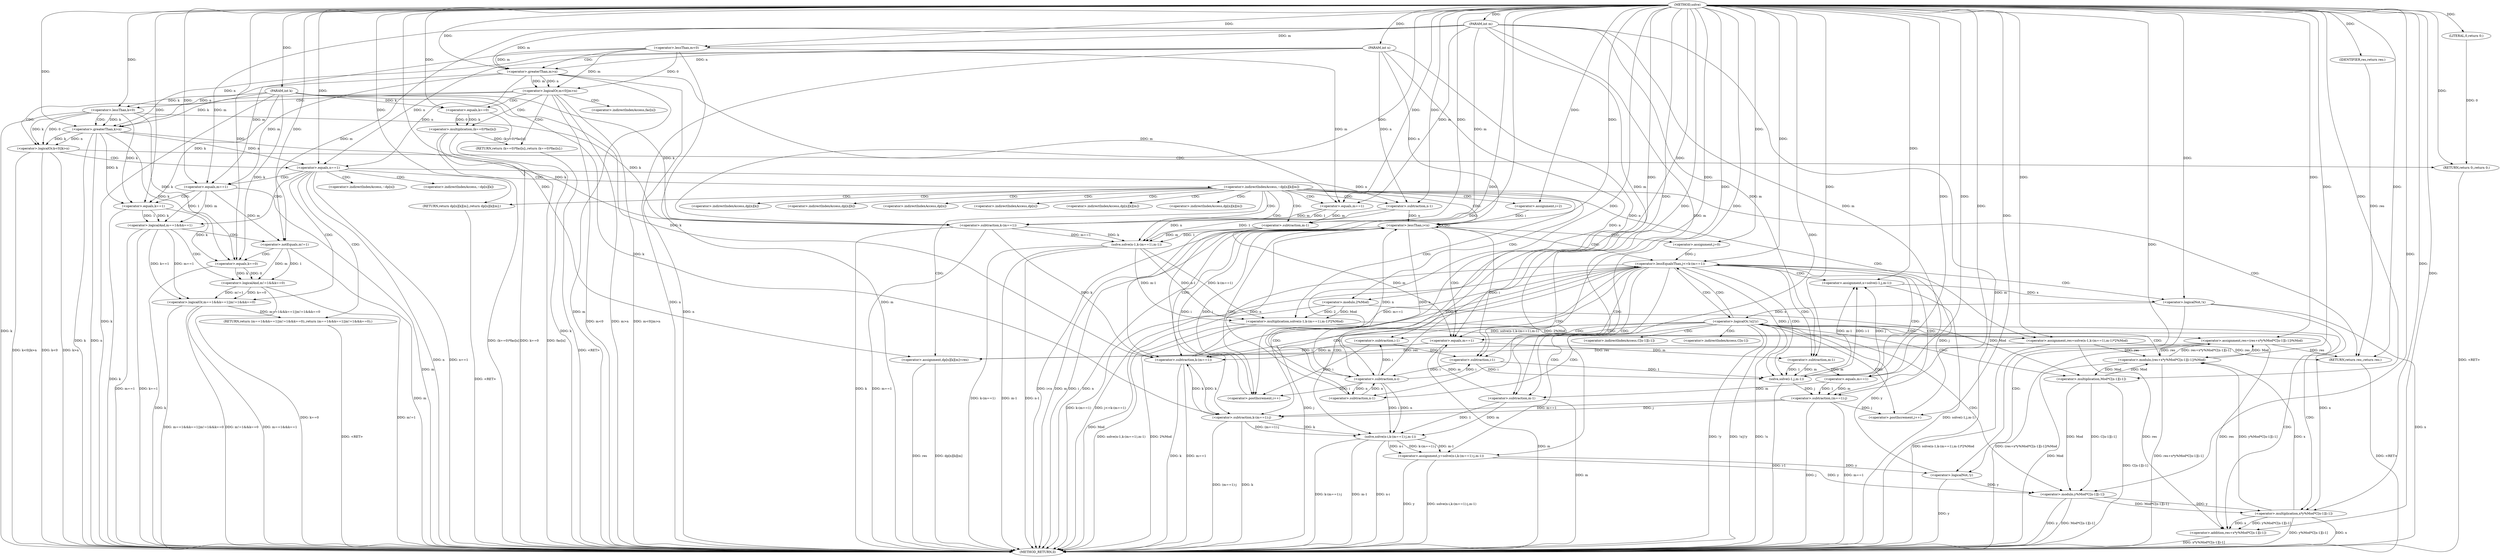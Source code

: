 digraph "solve" {  
"1000102" [label = "(METHOD,solve)" ]
"1000280" [label = "(METHOD_RETURN,ll)" ]
"1000103" [label = "(PARAM,int n)" ]
"1000104" [label = "(PARAM,int k)" ]
"1000105" [label = "(PARAM,int m)" ]
"1000170" [label = "(<operator>.assignment,res=solve(n-1,k-(m==1),m-1)*2%Mod)" ]
"1000269" [label = "(<operator>.assignment,dp[n][k][m]=res)" ]
"1000278" [label = "(RETURN,return res;,return res;)" ]
"1000108" [label = "(<operator>.logicalOr,m<0||m>n)" ]
"1000115" [label = "(RETURN,return (k==0)*fac[n];,return (k==0)*fac[n];)" ]
"1000124" [label = "(<operator>.logicalOr,k<0||k>n)" ]
"1000131" [label = "(RETURN,return 0;,return 0;)" ]
"1000134" [label = "(<operator>.equals,n==1)" ]
"1000137" [label = "(RETURN,return (m==1&&k==1||m!=1&&k==0);,return (m==1&&k==1||m!=1&&k==0);)" ]
"1000161" [label = "(RETURN,return dp[n][k][m];,return dp[n][k][m];)" ]
"1000190" [label = "(<operator>.assignment,i=2)" ]
"1000193" [label = "(<operator>.lessThan,i<n)" ]
"1000196" [label = "(<operator>.postIncrement,i++)" ]
"1000279" [label = "(IDENTIFIER,res,return res;)" ]
"1000116" [label = "(<operator>.multiplication,(k==0)*fac[n])" ]
"1000132" [label = "(LITERAL,0,return 0;)" ]
"1000138" [label = "(<operator>.logicalOr,m==1&&k==1||m!=1&&k==0)" ]
"1000172" [label = "(<operator>.multiplication,solve(n-1,k-(m==1),m-1)*2%Mod)" ]
"1000200" [label = "(<operator>.assignment,j=0)" ]
"1000203" [label = "(<operator>.lessEqualsThan,j<=k-(m==1))" ]
"1000210" [label = "(<operator>.postIncrement,j++)" ]
"1000109" [label = "(<operator>.lessThan,m<0)" ]
"1000112" [label = "(<operator>.greaterThan,m>n)" ]
"1000125" [label = "(<operator>.lessThan,k<0)" ]
"1000128" [label = "(<operator>.greaterThan,k>n)" ]
"1000173" [label = "(solve,solve(n-1,k-(m==1),m-1))" ]
"1000185" [label = "(<operator>.modulo,2%Mod)" ]
"1000214" [label = "(<operator>.assignment,x=solve(i-1,j,m-1))" ]
"1000225" [label = "(<operator>.assignment,y=solve(n-i,k-(m==1)-j,m-1))" ]
"1000248" [label = "(<operator>.assignment,res=(res+x*y%Mod*C[n-1][i-1])%Mod)" ]
"1000117" [label = "(<operator>.equals,k==0)" ]
"1000139" [label = "(<operator>.logicalAnd,m==1&&k==1)" ]
"1000146" [label = "(<operator>.logicalAnd,m!=1&&k==0)" ]
"1000174" [label = "(<operator>.subtraction,n-1)" ]
"1000177" [label = "(<operator>.subtraction,k-(m==1))" ]
"1000182" [label = "(<operator>.subtraction,m-1)" ]
"1000205" [label = "(<operator>.subtraction,k-(m==1))" ]
"1000242" [label = "(<operator>.logicalOr,!x||!y)" ]
"1000140" [label = "(<operator>.equals,m==1)" ]
"1000143" [label = "(<operator>.equals,k==1)" ]
"1000147" [label = "(<operator>.notEquals,m!=1)" ]
"1000150" [label = "(<operator>.equals,k==0)" ]
"1000179" [label = "(<operator>.equals,m==1)" ]
"1000207" [label = "(<operator>.equals,m==1)" ]
"1000216" [label = "(solve,solve(i-1,j,m-1))" ]
"1000227" [label = "(solve,solve(n-i,k-(m==1)-j,m-1))" ]
"1000250" [label = "(<operator>.modulo,(res+x*y%Mod*C[n-1][i-1])%Mod)" ]
"1000217" [label = "(<operator>.subtraction,i-1)" ]
"1000221" [label = "(<operator>.subtraction,m-1)" ]
"1000228" [label = "(<operator>.subtraction,n-i)" ]
"1000231" [label = "(<operator>.subtraction,k-(m==1)-j)" ]
"1000238" [label = "(<operator>.subtraction,m-1)" ]
"1000243" [label = "(<operator>.logicalNot,!x)" ]
"1000245" [label = "(<operator>.logicalNot,!y)" ]
"1000251" [label = "(<operator>.addition,res+x*y%Mod*C[n-1][i-1])" ]
"1000233" [label = "(<operator>.subtraction,(m==1)-j)" ]
"1000253" [label = "(<operator>.multiplication,x*y%Mod*C[n-1][i-1])" ]
"1000234" [label = "(<operator>.equals,m==1)" ]
"1000255" [label = "(<operator>.modulo,y%Mod*C[n-1][i-1])" ]
"1000257" [label = "(<operator>.multiplication,Mod*C[n-1][i-1])" ]
"1000265" [label = "(<operator>.subtraction,i-1)" ]
"1000262" [label = "(<operator>.subtraction,n-1)" ]
"1000154" [label = "(<operator>.indirectIndexAccess,~dp[n][k][m])" ]
"1000270" [label = "(<operator>.indirectIndexAccess,dp[n][k][m])" ]
"1000155" [label = "(<operator>.indirectIndexAccess,~dp[n][k])" ]
"1000162" [label = "(<operator>.indirectIndexAccess,dp[n][k][m])" ]
"1000271" [label = "(<operator>.indirectIndexAccess,dp[n][k])" ]
"1000120" [label = "(<operator>.indirectIndexAccess,fac[n])" ]
"1000156" [label = "(<operator>.indirectIndexAccess,~dp[n])" ]
"1000163" [label = "(<operator>.indirectIndexAccess,dp[n][k])" ]
"1000272" [label = "(<operator>.indirectIndexAccess,dp[n])" ]
"1000164" [label = "(<operator>.indirectIndexAccess,dp[n])" ]
"1000259" [label = "(<operator>.indirectIndexAccess,C[n-1][i-1])" ]
"1000260" [label = "(<operator>.indirectIndexAccess,C[n-1])" ]
  "1000278" -> "1000280"  [ label = "DDG: <RET>"] 
  "1000103" -> "1000280"  [ label = "DDG: n"] 
  "1000104" -> "1000280"  [ label = "DDG: k"] 
  "1000105" -> "1000280"  [ label = "DDG: m"] 
  "1000109" -> "1000280"  [ label = "DDG: m"] 
  "1000108" -> "1000280"  [ label = "DDG: m<0"] 
  "1000112" -> "1000280"  [ label = "DDG: m"] 
  "1000112" -> "1000280"  [ label = "DDG: n"] 
  "1000108" -> "1000280"  [ label = "DDG: m>n"] 
  "1000108" -> "1000280"  [ label = "DDG: m<0||m>n"] 
  "1000125" -> "1000280"  [ label = "DDG: k"] 
  "1000124" -> "1000280"  [ label = "DDG: k<0"] 
  "1000128" -> "1000280"  [ label = "DDG: k"] 
  "1000128" -> "1000280"  [ label = "DDG: n"] 
  "1000124" -> "1000280"  [ label = "DDG: k>n"] 
  "1000124" -> "1000280"  [ label = "DDG: k<0||k>n"] 
  "1000134" -> "1000280"  [ label = "DDG: n"] 
  "1000134" -> "1000280"  [ label = "DDG: n==1"] 
  "1000173" -> "1000280"  [ label = "DDG: n-1"] 
  "1000177" -> "1000280"  [ label = "DDG: k"] 
  "1000177" -> "1000280"  [ label = "DDG: m==1"] 
  "1000173" -> "1000280"  [ label = "DDG: k-(m==1)"] 
  "1000182" -> "1000280"  [ label = "DDG: m"] 
  "1000173" -> "1000280"  [ label = "DDG: m-1"] 
  "1000172" -> "1000280"  [ label = "DDG: solve(n-1,k-(m==1),m-1)"] 
  "1000185" -> "1000280"  [ label = "DDG: Mod"] 
  "1000172" -> "1000280"  [ label = "DDG: 2%Mod"] 
  "1000170" -> "1000280"  [ label = "DDG: solve(n-1,k-(m==1),m-1)*2%Mod"] 
  "1000193" -> "1000280"  [ label = "DDG: i"] 
  "1000193" -> "1000280"  [ label = "DDG: n"] 
  "1000193" -> "1000280"  [ label = "DDG: i<n"] 
  "1000269" -> "1000280"  [ label = "DDG: dp[n][k][m]"] 
  "1000269" -> "1000280"  [ label = "DDG: res"] 
  "1000203" -> "1000280"  [ label = "DDG: j"] 
  "1000205" -> "1000280"  [ label = "DDG: k"] 
  "1000207" -> "1000280"  [ label = "DDG: m"] 
  "1000205" -> "1000280"  [ label = "DDG: m==1"] 
  "1000203" -> "1000280"  [ label = "DDG: k-(m==1)"] 
  "1000203" -> "1000280"  [ label = "DDG: j<=k-(m==1)"] 
  "1000216" -> "1000280"  [ label = "DDG: i-1"] 
  "1000214" -> "1000280"  [ label = "DDG: solve(i-1,j,m-1)"] 
  "1000225" -> "1000280"  [ label = "DDG: y"] 
  "1000227" -> "1000280"  [ label = "DDG: n-i"] 
  "1000231" -> "1000280"  [ label = "DDG: k"] 
  "1000233" -> "1000280"  [ label = "DDG: m==1"] 
  "1000233" -> "1000280"  [ label = "DDG: j"] 
  "1000231" -> "1000280"  [ label = "DDG: (m==1)-j"] 
  "1000227" -> "1000280"  [ label = "DDG: k-(m==1)-j"] 
  "1000238" -> "1000280"  [ label = "DDG: m"] 
  "1000227" -> "1000280"  [ label = "DDG: m-1"] 
  "1000225" -> "1000280"  [ label = "DDG: solve(n-i,k-(m==1)-j,m-1)"] 
  "1000243" -> "1000280"  [ label = "DDG: x"] 
  "1000242" -> "1000280"  [ label = "DDG: !x"] 
  "1000245" -> "1000280"  [ label = "DDG: y"] 
  "1000242" -> "1000280"  [ label = "DDG: !y"] 
  "1000242" -> "1000280"  [ label = "DDG: !x||!y"] 
  "1000253" -> "1000280"  [ label = "DDG: x"] 
  "1000255" -> "1000280"  [ label = "DDG: y"] 
  "1000257" -> "1000280"  [ label = "DDG: C[n-1][i-1]"] 
  "1000255" -> "1000280"  [ label = "DDG: Mod*C[n-1][i-1]"] 
  "1000253" -> "1000280"  [ label = "DDG: y%Mod*C[n-1][i-1]"] 
  "1000251" -> "1000280"  [ label = "DDG: x*y%Mod*C[n-1][i-1]"] 
  "1000250" -> "1000280"  [ label = "DDG: res+x*y%Mod*C[n-1][i-1]"] 
  "1000250" -> "1000280"  [ label = "DDG: Mod"] 
  "1000248" -> "1000280"  [ label = "DDG: (res+x*y%Mod*C[n-1][i-1])%Mod"] 
  "1000140" -> "1000280"  [ label = "DDG: m"] 
  "1000139" -> "1000280"  [ label = "DDG: m==1"] 
  "1000143" -> "1000280"  [ label = "DDG: k"] 
  "1000139" -> "1000280"  [ label = "DDG: k==1"] 
  "1000138" -> "1000280"  [ label = "DDG: m==1&&k==1"] 
  "1000147" -> "1000280"  [ label = "DDG: m"] 
  "1000146" -> "1000280"  [ label = "DDG: m!=1"] 
  "1000150" -> "1000280"  [ label = "DDG: k"] 
  "1000146" -> "1000280"  [ label = "DDG: k==0"] 
  "1000138" -> "1000280"  [ label = "DDG: m!=1&&k==0"] 
  "1000138" -> "1000280"  [ label = "DDG: m==1&&k==1||m!=1&&k==0"] 
  "1000117" -> "1000280"  [ label = "DDG: k"] 
  "1000116" -> "1000280"  [ label = "DDG: k==0"] 
  "1000116" -> "1000280"  [ label = "DDG: fac[n]"] 
  "1000116" -> "1000280"  [ label = "DDG: (k==0)*fac[n]"] 
  "1000137" -> "1000280"  [ label = "DDG: <RET>"] 
  "1000131" -> "1000280"  [ label = "DDG: <RET>"] 
  "1000161" -> "1000280"  [ label = "DDG: <RET>"] 
  "1000115" -> "1000280"  [ label = "DDG: <RET>"] 
  "1000102" -> "1000103"  [ label = "DDG: "] 
  "1000102" -> "1000104"  [ label = "DDG: "] 
  "1000102" -> "1000105"  [ label = "DDG: "] 
  "1000172" -> "1000170"  [ label = "DDG: solve(n-1,k-(m==1),m-1)"] 
  "1000172" -> "1000170"  [ label = "DDG: 2%Mod"] 
  "1000170" -> "1000269"  [ label = "DDG: res"] 
  "1000248" -> "1000269"  [ label = "DDG: res"] 
  "1000102" -> "1000269"  [ label = "DDG: "] 
  "1000279" -> "1000278"  [ label = "DDG: res"] 
  "1000170" -> "1000278"  [ label = "DDG: res"] 
  "1000248" -> "1000278"  [ label = "DDG: res"] 
  "1000102" -> "1000278"  [ label = "DDG: "] 
  "1000116" -> "1000115"  [ label = "DDG: (k==0)*fac[n]"] 
  "1000132" -> "1000131"  [ label = "DDG: 0"] 
  "1000102" -> "1000131"  [ label = "DDG: "] 
  "1000138" -> "1000137"  [ label = "DDG: m==1&&k==1||m!=1&&k==0"] 
  "1000102" -> "1000161"  [ label = "DDG: "] 
  "1000102" -> "1000170"  [ label = "DDG: "] 
  "1000102" -> "1000190"  [ label = "DDG: "] 
  "1000102" -> "1000279"  [ label = "DDG: "] 
  "1000109" -> "1000108"  [ label = "DDG: m"] 
  "1000109" -> "1000108"  [ label = "DDG: 0"] 
  "1000112" -> "1000108"  [ label = "DDG: m"] 
  "1000112" -> "1000108"  [ label = "DDG: n"] 
  "1000125" -> "1000124"  [ label = "DDG: 0"] 
  "1000125" -> "1000124"  [ label = "DDG: k"] 
  "1000128" -> "1000124"  [ label = "DDG: k"] 
  "1000128" -> "1000124"  [ label = "DDG: n"] 
  "1000102" -> "1000132"  [ label = "DDG: "] 
  "1000112" -> "1000134"  [ label = "DDG: n"] 
  "1000128" -> "1000134"  [ label = "DDG: n"] 
  "1000103" -> "1000134"  [ label = "DDG: n"] 
  "1000102" -> "1000134"  [ label = "DDG: "] 
  "1000173" -> "1000172"  [ label = "DDG: m-1"] 
  "1000173" -> "1000172"  [ label = "DDG: n-1"] 
  "1000173" -> "1000172"  [ label = "DDG: k-(m==1)"] 
  "1000185" -> "1000172"  [ label = "DDG: Mod"] 
  "1000185" -> "1000172"  [ label = "DDG: 2"] 
  "1000190" -> "1000193"  [ label = "DDG: i"] 
  "1000196" -> "1000193"  [ label = "DDG: i"] 
  "1000102" -> "1000193"  [ label = "DDG: "] 
  "1000174" -> "1000193"  [ label = "DDG: n"] 
  "1000228" -> "1000193"  [ label = "DDG: n"] 
  "1000262" -> "1000193"  [ label = "DDG: n"] 
  "1000103" -> "1000193"  [ label = "DDG: n"] 
  "1000193" -> "1000196"  [ label = "DDG: i"] 
  "1000228" -> "1000196"  [ label = "DDG: i"] 
  "1000265" -> "1000196"  [ label = "DDG: i"] 
  "1000102" -> "1000196"  [ label = "DDG: "] 
  "1000102" -> "1000200"  [ label = "DDG: "] 
  "1000105" -> "1000109"  [ label = "DDG: m"] 
  "1000102" -> "1000109"  [ label = "DDG: "] 
  "1000109" -> "1000112"  [ label = "DDG: m"] 
  "1000105" -> "1000112"  [ label = "DDG: m"] 
  "1000102" -> "1000112"  [ label = "DDG: "] 
  "1000103" -> "1000112"  [ label = "DDG: n"] 
  "1000117" -> "1000116"  [ label = "DDG: k"] 
  "1000117" -> "1000116"  [ label = "DDG: 0"] 
  "1000104" -> "1000125"  [ label = "DDG: k"] 
  "1000102" -> "1000125"  [ label = "DDG: "] 
  "1000125" -> "1000128"  [ label = "DDG: k"] 
  "1000104" -> "1000128"  [ label = "DDG: k"] 
  "1000102" -> "1000128"  [ label = "DDG: "] 
  "1000112" -> "1000128"  [ label = "DDG: n"] 
  "1000103" -> "1000128"  [ label = "DDG: n"] 
  "1000139" -> "1000138"  [ label = "DDG: k==1"] 
  "1000139" -> "1000138"  [ label = "DDG: m==1"] 
  "1000146" -> "1000138"  [ label = "DDG: m!=1"] 
  "1000146" -> "1000138"  [ label = "DDG: k==0"] 
  "1000174" -> "1000173"  [ label = "DDG: 1"] 
  "1000174" -> "1000173"  [ label = "DDG: n"] 
  "1000182" -> "1000173"  [ label = "DDG: m"] 
  "1000182" -> "1000173"  [ label = "DDG: 1"] 
  "1000177" -> "1000173"  [ label = "DDG: m==1"] 
  "1000177" -> "1000173"  [ label = "DDG: k"] 
  "1000102" -> "1000185"  [ label = "DDG: "] 
  "1000200" -> "1000203"  [ label = "DDG: j"] 
  "1000210" -> "1000203"  [ label = "DDG: j"] 
  "1000102" -> "1000203"  [ label = "DDG: "] 
  "1000205" -> "1000203"  [ label = "DDG: m==1"] 
  "1000205" -> "1000203"  [ label = "DDG: k"] 
  "1000233" -> "1000210"  [ label = "DDG: j"] 
  "1000102" -> "1000210"  [ label = "DDG: "] 
  "1000216" -> "1000214"  [ label = "DDG: j"] 
  "1000216" -> "1000214"  [ label = "DDG: m-1"] 
  "1000216" -> "1000214"  [ label = "DDG: i-1"] 
  "1000227" -> "1000225"  [ label = "DDG: k-(m==1)-j"] 
  "1000227" -> "1000225"  [ label = "DDG: m-1"] 
  "1000227" -> "1000225"  [ label = "DDG: n-i"] 
  "1000250" -> "1000248"  [ label = "DDG: res+x*y%Mod*C[n-1][i-1]"] 
  "1000250" -> "1000248"  [ label = "DDG: Mod"] 
  "1000104" -> "1000117"  [ label = "DDG: k"] 
  "1000102" -> "1000117"  [ label = "DDG: "] 
  "1000140" -> "1000139"  [ label = "DDG: 1"] 
  "1000140" -> "1000139"  [ label = "DDG: m"] 
  "1000143" -> "1000139"  [ label = "DDG: 1"] 
  "1000143" -> "1000139"  [ label = "DDG: k"] 
  "1000147" -> "1000146"  [ label = "DDG: m"] 
  "1000147" -> "1000146"  [ label = "DDG: 1"] 
  "1000150" -> "1000146"  [ label = "DDG: k"] 
  "1000150" -> "1000146"  [ label = "DDG: 0"] 
  "1000134" -> "1000174"  [ label = "DDG: n"] 
  "1000103" -> "1000174"  [ label = "DDG: n"] 
  "1000102" -> "1000174"  [ label = "DDG: "] 
  "1000125" -> "1000177"  [ label = "DDG: k"] 
  "1000128" -> "1000177"  [ label = "DDG: k"] 
  "1000104" -> "1000177"  [ label = "DDG: k"] 
  "1000102" -> "1000177"  [ label = "DDG: "] 
  "1000179" -> "1000177"  [ label = "DDG: m"] 
  "1000179" -> "1000177"  [ label = "DDG: 1"] 
  "1000179" -> "1000182"  [ label = "DDG: m"] 
  "1000105" -> "1000182"  [ label = "DDG: m"] 
  "1000102" -> "1000182"  [ label = "DDG: "] 
  "1000177" -> "1000205"  [ label = "DDG: k"] 
  "1000231" -> "1000205"  [ label = "DDG: k"] 
  "1000104" -> "1000205"  [ label = "DDG: k"] 
  "1000102" -> "1000205"  [ label = "DDG: "] 
  "1000207" -> "1000205"  [ label = "DDG: 1"] 
  "1000207" -> "1000205"  [ label = "DDG: m"] 
  "1000102" -> "1000214"  [ label = "DDG: "] 
  "1000102" -> "1000225"  [ label = "DDG: "] 
  "1000102" -> "1000248"  [ label = "DDG: "] 
  "1000109" -> "1000140"  [ label = "DDG: m"] 
  "1000112" -> "1000140"  [ label = "DDG: m"] 
  "1000105" -> "1000140"  [ label = "DDG: m"] 
  "1000102" -> "1000140"  [ label = "DDG: "] 
  "1000125" -> "1000143"  [ label = "DDG: k"] 
  "1000128" -> "1000143"  [ label = "DDG: k"] 
  "1000104" -> "1000143"  [ label = "DDG: k"] 
  "1000102" -> "1000143"  [ label = "DDG: "] 
  "1000140" -> "1000147"  [ label = "DDG: m"] 
  "1000105" -> "1000147"  [ label = "DDG: m"] 
  "1000102" -> "1000147"  [ label = "DDG: "] 
  "1000125" -> "1000150"  [ label = "DDG: k"] 
  "1000128" -> "1000150"  [ label = "DDG: k"] 
  "1000143" -> "1000150"  [ label = "DDG: k"] 
  "1000104" -> "1000150"  [ label = "DDG: k"] 
  "1000102" -> "1000150"  [ label = "DDG: "] 
  "1000109" -> "1000179"  [ label = "DDG: m"] 
  "1000112" -> "1000179"  [ label = "DDG: m"] 
  "1000105" -> "1000179"  [ label = "DDG: m"] 
  "1000102" -> "1000179"  [ label = "DDG: "] 
  "1000182" -> "1000207"  [ label = "DDG: m"] 
  "1000238" -> "1000207"  [ label = "DDG: m"] 
  "1000105" -> "1000207"  [ label = "DDG: m"] 
  "1000102" -> "1000207"  [ label = "DDG: "] 
  "1000217" -> "1000216"  [ label = "DDG: i"] 
  "1000217" -> "1000216"  [ label = "DDG: 1"] 
  "1000203" -> "1000216"  [ label = "DDG: j"] 
  "1000102" -> "1000216"  [ label = "DDG: "] 
  "1000221" -> "1000216"  [ label = "DDG: m"] 
  "1000221" -> "1000216"  [ label = "DDG: 1"] 
  "1000228" -> "1000227"  [ label = "DDG: i"] 
  "1000228" -> "1000227"  [ label = "DDG: n"] 
  "1000231" -> "1000227"  [ label = "DDG: (m==1)-j"] 
  "1000231" -> "1000227"  [ label = "DDG: k"] 
  "1000238" -> "1000227"  [ label = "DDG: m"] 
  "1000238" -> "1000227"  [ label = "DDG: 1"] 
  "1000243" -> "1000242"  [ label = "DDG: x"] 
  "1000245" -> "1000242"  [ label = "DDG: y"] 
  "1000253" -> "1000250"  [ label = "DDG: y%Mod*C[n-1][i-1]"] 
  "1000253" -> "1000250"  [ label = "DDG: x"] 
  "1000170" -> "1000250"  [ label = "DDG: res"] 
  "1000248" -> "1000250"  [ label = "DDG: res"] 
  "1000102" -> "1000250"  [ label = "DDG: "] 
  "1000257" -> "1000250"  [ label = "DDG: Mod"] 
  "1000193" -> "1000217"  [ label = "DDG: i"] 
  "1000228" -> "1000217"  [ label = "DDG: i"] 
  "1000265" -> "1000217"  [ label = "DDG: i"] 
  "1000102" -> "1000217"  [ label = "DDG: "] 
  "1000207" -> "1000221"  [ label = "DDG: m"] 
  "1000105" -> "1000221"  [ label = "DDG: m"] 
  "1000102" -> "1000221"  [ label = "DDG: "] 
  "1000193" -> "1000228"  [ label = "DDG: n"] 
  "1000262" -> "1000228"  [ label = "DDG: n"] 
  "1000103" -> "1000228"  [ label = "DDG: n"] 
  "1000102" -> "1000228"  [ label = "DDG: "] 
  "1000217" -> "1000228"  [ label = "DDG: i"] 
  "1000205" -> "1000231"  [ label = "DDG: k"] 
  "1000104" -> "1000231"  [ label = "DDG: k"] 
  "1000102" -> "1000231"  [ label = "DDG: "] 
  "1000233" -> "1000231"  [ label = "DDG: m==1"] 
  "1000233" -> "1000231"  [ label = "DDG: j"] 
  "1000234" -> "1000238"  [ label = "DDG: m"] 
  "1000105" -> "1000238"  [ label = "DDG: m"] 
  "1000102" -> "1000238"  [ label = "DDG: "] 
  "1000214" -> "1000243"  [ label = "DDG: x"] 
  "1000102" -> "1000243"  [ label = "DDG: "] 
  "1000225" -> "1000245"  [ label = "DDG: y"] 
  "1000102" -> "1000245"  [ label = "DDG: "] 
  "1000170" -> "1000251"  [ label = "DDG: res"] 
  "1000248" -> "1000251"  [ label = "DDG: res"] 
  "1000102" -> "1000251"  [ label = "DDG: "] 
  "1000253" -> "1000251"  [ label = "DDG: y%Mod*C[n-1][i-1]"] 
  "1000253" -> "1000251"  [ label = "DDG: x"] 
  "1000234" -> "1000233"  [ label = "DDG: m"] 
  "1000234" -> "1000233"  [ label = "DDG: 1"] 
  "1000216" -> "1000233"  [ label = "DDG: j"] 
  "1000102" -> "1000233"  [ label = "DDG: "] 
  "1000243" -> "1000253"  [ label = "DDG: x"] 
  "1000102" -> "1000253"  [ label = "DDG: "] 
  "1000255" -> "1000253"  [ label = "DDG: y"] 
  "1000255" -> "1000253"  [ label = "DDG: Mod*C[n-1][i-1]"] 
  "1000221" -> "1000234"  [ label = "DDG: m"] 
  "1000105" -> "1000234"  [ label = "DDG: m"] 
  "1000102" -> "1000234"  [ label = "DDG: "] 
  "1000225" -> "1000255"  [ label = "DDG: y"] 
  "1000245" -> "1000255"  [ label = "DDG: y"] 
  "1000102" -> "1000255"  [ label = "DDG: "] 
  "1000257" -> "1000255"  [ label = "DDG: C[n-1][i-1]"] 
  "1000257" -> "1000255"  [ label = "DDG: Mod"] 
  "1000185" -> "1000257"  [ label = "DDG: Mod"] 
  "1000250" -> "1000257"  [ label = "DDG: Mod"] 
  "1000102" -> "1000257"  [ label = "DDG: "] 
  "1000228" -> "1000265"  [ label = "DDG: i"] 
  "1000102" -> "1000265"  [ label = "DDG: "] 
  "1000228" -> "1000262"  [ label = "DDG: n"] 
  "1000103" -> "1000262"  [ label = "DDG: n"] 
  "1000102" -> "1000262"  [ label = "DDG: "] 
  "1000108" -> "1000125"  [ label = "CDG: "] 
  "1000108" -> "1000117"  [ label = "CDG: "] 
  "1000108" -> "1000116"  [ label = "CDG: "] 
  "1000108" -> "1000120"  [ label = "CDG: "] 
  "1000108" -> "1000124"  [ label = "CDG: "] 
  "1000108" -> "1000115"  [ label = "CDG: "] 
  "1000124" -> "1000131"  [ label = "CDG: "] 
  "1000124" -> "1000134"  [ label = "CDG: "] 
  "1000134" -> "1000156"  [ label = "CDG: "] 
  "1000134" -> "1000139"  [ label = "CDG: "] 
  "1000134" -> "1000154"  [ label = "CDG: "] 
  "1000134" -> "1000138"  [ label = "CDG: "] 
  "1000134" -> "1000155"  [ label = "CDG: "] 
  "1000134" -> "1000137"  [ label = "CDG: "] 
  "1000134" -> "1000140"  [ label = "CDG: "] 
  "1000154" -> "1000164"  [ label = "CDG: "] 
  "1000154" -> "1000174"  [ label = "CDG: "] 
  "1000154" -> "1000161"  [ label = "CDG: "] 
  "1000154" -> "1000182"  [ label = "CDG: "] 
  "1000154" -> "1000269"  [ label = "CDG: "] 
  "1000154" -> "1000190"  [ label = "CDG: "] 
  "1000154" -> "1000179"  [ label = "CDG: "] 
  "1000154" -> "1000270"  [ label = "CDG: "] 
  "1000154" -> "1000185"  [ label = "CDG: "] 
  "1000154" -> "1000172"  [ label = "CDG: "] 
  "1000154" -> "1000163"  [ label = "CDG: "] 
  "1000154" -> "1000272"  [ label = "CDG: "] 
  "1000154" -> "1000271"  [ label = "CDG: "] 
  "1000154" -> "1000173"  [ label = "CDG: "] 
  "1000154" -> "1000278"  [ label = "CDG: "] 
  "1000154" -> "1000170"  [ label = "CDG: "] 
  "1000154" -> "1000193"  [ label = "CDG: "] 
  "1000154" -> "1000177"  [ label = "CDG: "] 
  "1000154" -> "1000162"  [ label = "CDG: "] 
  "1000193" -> "1000200"  [ label = "CDG: "] 
  "1000193" -> "1000196"  [ label = "CDG: "] 
  "1000193" -> "1000207"  [ label = "CDG: "] 
  "1000193" -> "1000203"  [ label = "CDG: "] 
  "1000193" -> "1000205"  [ label = "CDG: "] 
  "1000193" -> "1000193"  [ label = "CDG: "] 
  "1000109" -> "1000112"  [ label = "CDG: "] 
  "1000125" -> "1000128"  [ label = "CDG: "] 
  "1000203" -> "1000238"  [ label = "CDG: "] 
  "1000203" -> "1000221"  [ label = "CDG: "] 
  "1000203" -> "1000233"  [ label = "CDG: "] 
  "1000203" -> "1000227"  [ label = "CDG: "] 
  "1000203" -> "1000243"  [ label = "CDG: "] 
  "1000203" -> "1000216"  [ label = "CDG: "] 
  "1000203" -> "1000242"  [ label = "CDG: "] 
  "1000203" -> "1000214"  [ label = "CDG: "] 
  "1000203" -> "1000217"  [ label = "CDG: "] 
  "1000203" -> "1000234"  [ label = "CDG: "] 
  "1000203" -> "1000225"  [ label = "CDG: "] 
  "1000203" -> "1000231"  [ label = "CDG: "] 
  "1000203" -> "1000228"  [ label = "CDG: "] 
  "1000139" -> "1000146"  [ label = "CDG: "] 
  "1000139" -> "1000147"  [ label = "CDG: "] 
  "1000140" -> "1000143"  [ label = "CDG: "] 
  "1000147" -> "1000150"  [ label = "CDG: "] 
  "1000242" -> "1000260"  [ label = "CDG: "] 
  "1000242" -> "1000255"  [ label = "CDG: "] 
  "1000242" -> "1000259"  [ label = "CDG: "] 
  "1000242" -> "1000251"  [ label = "CDG: "] 
  "1000242" -> "1000210"  [ label = "CDG: "] 
  "1000242" -> "1000250"  [ label = "CDG: "] 
  "1000242" -> "1000248"  [ label = "CDG: "] 
  "1000242" -> "1000265"  [ label = "CDG: "] 
  "1000242" -> "1000262"  [ label = "CDG: "] 
  "1000242" -> "1000253"  [ label = "CDG: "] 
  "1000242" -> "1000207"  [ label = "CDG: "] 
  "1000242" -> "1000203"  [ label = "CDG: "] 
  "1000242" -> "1000205"  [ label = "CDG: "] 
  "1000242" -> "1000257"  [ label = "CDG: "] 
  "1000243" -> "1000245"  [ label = "CDG: "] 
}
